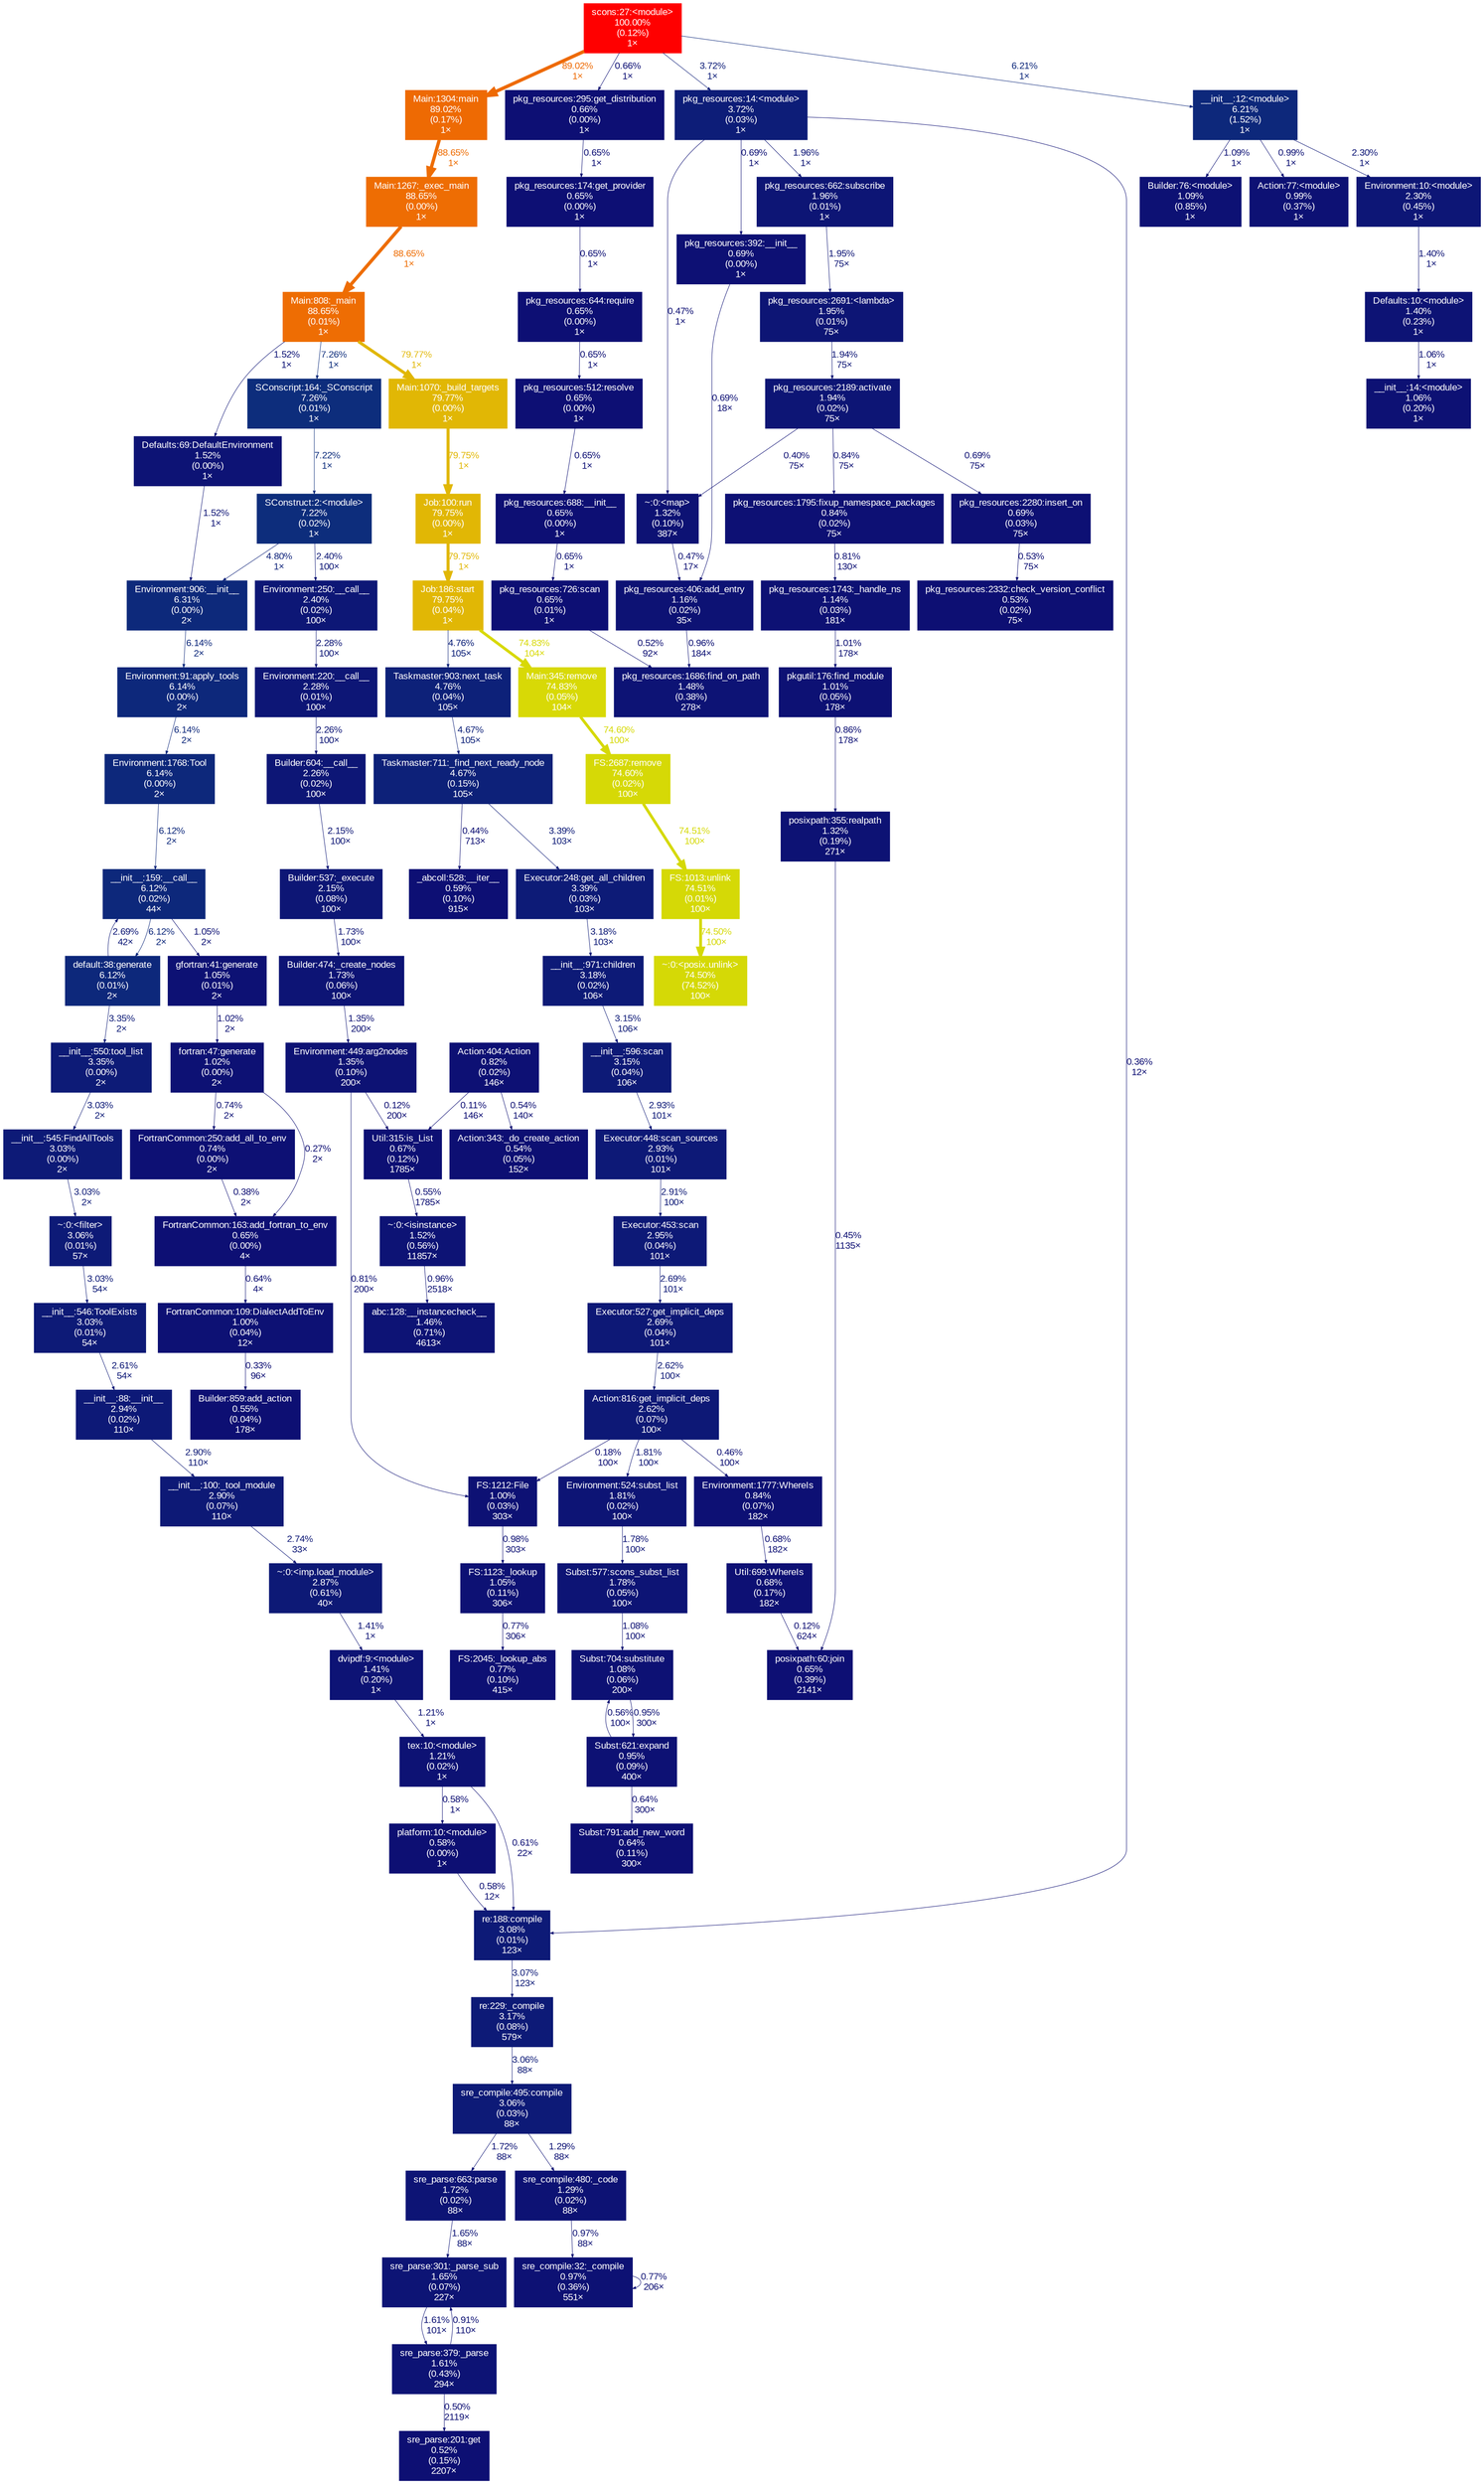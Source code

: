 digraph {
	graph [ranksep=0.25, fontname=Arial, nodesep=0.125];
	node [fontname=Arial, style=filled, height=0, width=0, shape=box, fontcolor=white];
	edge [fontname=Arial];
	0 [color="#0d1475", fontcolor="#ffffff", fontsize="10.00", label="sre_parse:663:parse\n1.72%\n(0.02%)\n88×"];
	0 -> 82 [color="#0d1475", label="1.65%\n88×", arrowsize="0.35", fontsize="10.00", fontcolor="#0d1475", labeldistance="0.50", penwidth="0.50"];
	1 [color="#0d1a77", fontcolor="#ffffff", fontsize="10.00", label="sre_compile:495:compile\n3.06%\n(0.03%)\n88×"];
	1 -> 0 [color="#0d1475", label="1.72%\n88×", arrowsize="0.35", fontsize="10.00", fontcolor="#0d1475", labeldistance="0.50", penwidth="0.50"];
	1 -> 295 [color="#0d1274", label="1.29%\n88×", arrowsize="0.35", fontsize="10.00", fontcolor="#0d1274", labeldistance="0.50", penwidth="0.50"];
	6 [color="#0d2179", fontcolor="#ffffff", fontsize="10.00", label="Taskmaster:711:_find_next_ready_node\n4.67%\n(0.15%)\n105×"];
	6 -> 226 [color="#0d0f73", label="0.44%\n713×", arrowsize="0.35", fontsize="10.00", fontcolor="#0d0f73", labeldistance="0.50", penwidth="0.50"];
	6 -> 155 [color="#0d1b77", label="3.39%\n103×", arrowsize="0.35", fontsize="10.00", fontcolor="#0d1b77", labeldistance="0.50", penwidth="0.50"];
	9 [color="#0d287b", fontcolor="#ffffff", fontsize="10.00", label="__init__:12:<module>\n6.21%\n(1.52%)\n1×"];
	9 -> 78 [color="#0d1174", label="1.09%\n1×", arrowsize="0.35", fontsize="10.00", fontcolor="#0d1174", labeldistance="0.50", penwidth="0.50"];
	9 -> 367 [color="#0d1174", label="0.99%\n1×", arrowsize="0.35", fontsize="10.00", fontcolor="#0d1174", labeldistance="0.50", penwidth="0.50"];
	9 -> 58 [color="#0d1676", label="2.30%\n1×", arrowsize="0.35", fontsize="10.00", fontcolor="#0d1676", labeldistance="0.50", penwidth="0.50"];
	11 [color="#0d1375", fontcolor="#ffffff", fontsize="10.00", label="pkg_resources:1686:find_on_path\n1.48%\n(0.38%)\n278×"];
	26 [color="#0d1375", fontcolor="#ffffff", fontsize="10.00", label="sre_parse:379:_parse\n1.61%\n(0.43%)\n294×"];
	26 -> 82 [color="#0d1174", label="0.91%\n110×", arrowsize="0.35", fontsize="10.00", fontcolor="#0d1174", labeldistance="0.50", penwidth="0.50"];
	26 -> 1117 [color="#0d0f73", label="0.50%\n2119×", arrowsize="0.35", fontsize="10.00", fontcolor="#0d0f73", labeldistance="0.50", penwidth="0.50"];
	28 [color="#0d287b", fontcolor="#ffffff", fontsize="10.00", label="__init__:159:__call__\n6.12%\n(0.02%)\n44×"];
	28 -> 251 [color="#0d1174", label="1.05%\n2×", arrowsize="0.35", fontsize="10.00", fontcolor="#0d1174", labeldistance="0.50", penwidth="0.50"];
	28 -> 380 [color="#0d287b", label="6.12%\n2×", arrowsize="0.35", fontsize="10.00", fontcolor="#0d287b", labeldistance="0.50", penwidth="0.50"];
	31 [color="#0d297b", fontcolor="#ffffff", fontsize="10.00", label="Environment:906:__init__\n6.31%\n(0.00%)\n2×"];
	31 -> 471 [color="#0d287b", label="6.14%\n2×", arrowsize="0.35", fontsize="10.00", fontcolor="#0d287b", labeldistance="0.50", penwidth="0.50"];
	32 [color="#ee6d03", fontcolor="#ffffff", fontsize="10.00", label="Main:808:_main\n88.65%\n(0.01%)\n1×"];
	32 -> 84 [color="#e1b705", label="79.77%\n1×", arrowsize="0.89", fontsize="10.00", fontcolor="#e1b705", labeldistance="3.19", penwidth="3.19"];
	32 -> 105 [color="#0d2d7c", label="7.26%\n1×", arrowsize="0.35", fontsize="10.00", fontcolor="#0d2d7c", labeldistance="0.50", penwidth="0.50"];
	32 -> 1151 [color="#0d1375", label="1.52%\n1×", arrowsize="0.35", fontsize="10.00", fontcolor="#0d1375", labeldistance="0.50", penwidth="0.50"];
	41 [color="#0d0f73", fontcolor="#ffffff", fontsize="10.00", label="Action:343:_do_create_action\n0.54%\n(0.05%)\n152×"];
	43 [color="#0d1074", fontcolor="#ffffff", fontsize="10.00", label="Action:404:Action\n0.82%\n(0.02%)\n146×"];
	43 -> 41 [color="#0d0f73", label="0.54%\n140×", arrowsize="0.35", fontsize="10.00", fontcolor="#0d0f73", labeldistance="0.50", penwidth="0.50"];
	43 -> 462 [color="#0d0d73", label="0.11%\n146×", arrowsize="0.35", fontsize="10.00", fontcolor="#0d0d73", labeldistance="0.50", penwidth="0.50"];
	45 [color="#d8d906", fontcolor="#ffffff", fontsize="10.00", label="Main:345:remove\n74.83%\n(0.05%)\n104×"];
	45 -> 408 [color="#d6d906", label="74.60%\n100×", arrowsize="0.86", fontsize="10.00", fontcolor="#d6d906", labeldistance="2.98", penwidth="2.98"];
	54 [color="#0d1675", fontcolor="#ffffff", fontsize="10.00", label="Builder:537:_execute\n2.15%\n(0.08%)\n100×"];
	54 -> 548 [color="#0d1475", label="1.73%\n100×", arrowsize="0.35", fontsize="10.00", fontcolor="#0d1475", labeldistance="0.50", penwidth="0.50"];
	58 [color="#0d1676", fontcolor="#ffffff", fontsize="10.00", label="Environment:10:<module>\n2.30%\n(0.45%)\n1×"];
	58 -> 93 [color="#0d1375", label="1.40%\n1×", arrowsize="0.35", fontsize="10.00", fontcolor="#0d1375", labeldistance="0.50", penwidth="0.50"];
	67 [color="#0d1976", fontcolor="#ffffff", fontsize="10.00", label="~:0:<imp.load_module>\n2.87%\n(0.61%)\n40×"];
	67 -> 625 [color="#0d1375", label="1.41%\n1×", arrowsize="0.35", fontsize="10.00", fontcolor="#0d1375", labeldistance="0.50", penwidth="0.50"];
	78 [color="#0d1174", fontcolor="#ffffff", fontsize="10.00", label="Builder:76:<module>\n1.09%\n(0.85%)\n1×"];
	79 [color="#0d0f73", fontcolor="#ffffff", fontsize="10.00", label="pkg_resources:2332:check_version_conflict\n0.53%\n(0.02%)\n75×"];
	80 [color="#0d1074", fontcolor="#ffffff", fontsize="10.00", label="pkg_resources:2280:insert_on\n0.69%\n(0.03%)\n75×"];
	80 -> 79 [color="#0d0f73", label="0.53%\n75×", arrowsize="0.35", fontsize="10.00", fontcolor="#0d0f73", labeldistance="0.50", penwidth="0.50"];
	82 [color="#0d1475", fontcolor="#ffffff", fontsize="10.00", label="sre_parse:301:_parse_sub\n1.65%\n(0.07%)\n227×"];
	82 -> 26 [color="#0d1375", label="1.61%\n101×", arrowsize="0.35", fontsize="10.00", fontcolor="#0d1375", labeldistance="0.50", penwidth="0.50"];
	84 [color="#e1b705", fontcolor="#ffffff", fontsize="10.00", label="Main:1070:_build_targets\n79.77%\n(0.00%)\n1×"];
	84 -> 567 [color="#e1b705", label="79.75%\n1×", arrowsize="0.89", fontsize="10.00", fontcolor="#e1b705", labeldistance="3.19", penwidth="3.19"];
	93 [color="#0d1375", fontcolor="#ffffff", fontsize="10.00", label="Defaults:10:<module>\n1.40%\n(0.23%)\n1×"];
	93 -> 111 [color="#0d1174", label="1.06%\n1×", arrowsize="0.35", fontsize="10.00", fontcolor="#0d1174", labeldistance="0.50", penwidth="0.50"];
	105 [color="#0d2d7c", fontcolor="#ffffff", fontsize="10.00", label="SConscript:164:_SConscript\n7.26%\n(0.01%)\n1×"];
	105 -> 1098 [color="#0d2d7c", label="7.22%\n1×", arrowsize="0.35", fontsize="10.00", fontcolor="#0d2d7c", labeldistance="0.50", penwidth="0.50"];
	111 [color="#0d1174", fontcolor="#ffffff", fontsize="10.00", label="__init__:14:<module>\n1.06%\n(0.20%)\n1×"];
	116 [color="#ee6d03", fontcolor="#ffffff", fontsize="10.00", label="Main:1267:_exec_main\n88.65%\n(0.00%)\n1×"];
	116 -> 32 [color="#ee6d03", label="88.65%\n1×", arrowsize="0.94", fontsize="10.00", fontcolor="#ee6d03", labeldistance="3.55", penwidth="3.55"];
	135 [color="#0d1174", fontcolor="#ffffff", fontsize="10.00", label="FS:1123:_lookup\n1.05%\n(0.11%)\n306×"];
	135 -> 406 [color="#0d1074", label="0.77%\n306×", arrowsize="0.35", fontsize="10.00", fontcolor="#0d1074", labeldistance="0.50", penwidth="0.50"];
	136 [color="#0d1174", fontcolor="#ffffff", fontsize="10.00", label="FS:1212:File\n1.00%\n(0.03%)\n303×"];
	136 -> 135 [color="#0d1174", label="0.98%\n303×", arrowsize="0.35", fontsize="10.00", fontcolor="#0d1174", labeldistance="0.50", penwidth="0.50"];
	153 [color="#0d1375", fontcolor="#ffffff", fontsize="10.00", label="abc:128:__instancecheck__\n1.46%\n(0.71%)\n4613×"];
	155 [color="#0d1b77", fontcolor="#ffffff", fontsize="10.00", label="Executor:248:get_all_children\n3.39%\n(0.03%)\n103×"];
	155 -> 653 [color="#0d1a77", label="3.18%\n103×", arrowsize="0.35", fontsize="10.00", fontcolor="#0d1a77", labeldistance="0.50", penwidth="0.50"];
	159 [color="#ee6a03", fontcolor="#ffffff", fontsize="10.00", label="Main:1304:main\n89.02%\n(0.17%)\n1×"];
	159 -> 116 [color="#ee6d03", label="88.65%\n1×", arrowsize="0.94", fontsize="10.00", fontcolor="#ee6d03", labeldistance="3.55", penwidth="3.55"];
	160 [color="#ff0000", fontcolor="#ffffff", fontsize="10.00", label="scons:27:<module>\n100.00%\n(0.12%)\n1×"];
	160 -> 393 [color="#0d0f74", label="0.66%\n1×", arrowsize="0.35", fontsize="10.00", fontcolor="#0d0f74", labeldistance="0.50", penwidth="0.50"];
	160 -> 170 [color="#0d1d78", label="3.72%\n1×", arrowsize="0.35", fontsize="10.00", fontcolor="#0d1d78", labeldistance="0.50", penwidth="0.50"];
	160 -> 9 [color="#0d287b", label="6.21%\n1×", arrowsize="0.35", fontsize="10.00", fontcolor="#0d287b", labeldistance="0.50", penwidth="0.50"];
	160 -> 159 [color="#ee6a03", label="89.02%\n1×", arrowsize="0.94", fontsize="10.00", fontcolor="#ee6a03", labeldistance="3.56", penwidth="3.56"];
	162 [color="#e1b705", fontcolor="#ffffff", fontsize="10.00", label="Job:186:start\n79.75%\n(0.04%)\n1×"];
	162 -> 45 [color="#d8d906", label="74.83%\n104×", arrowsize="0.87", fontsize="10.00", fontcolor="#d8d906", labeldistance="2.99", penwidth="2.99"];
	162 -> 668 [color="#0d2179", label="4.76%\n105×", arrowsize="0.35", fontsize="10.00", fontcolor="#0d2179", labeldistance="0.50", penwidth="0.50"];
	170 [color="#0d1d78", fontcolor="#ffffff", fontsize="10.00", label="pkg_resources:14:<module>\n3.72%\n(0.03%)\n1×"];
	170 -> 965 [color="#0d1074", label="0.69%\n1×", arrowsize="0.35", fontsize="10.00", fontcolor="#0d1074", labeldistance="0.50", penwidth="0.50"];
	170 -> 695 [color="#0d1575", label="1.96%\n1×", arrowsize="0.35", fontsize="10.00", fontcolor="#0d1575", labeldistance="0.50", penwidth="0.50"];
	170 -> 486 [color="#0d0f73", label="0.47%\n1×", arrowsize="0.35", fontsize="10.00", fontcolor="#0d0f73", labeldistance="0.50", penwidth="0.50"];
	170 -> 1142 [color="#0d0e73", label="0.36%\n12×", arrowsize="0.35", fontsize="10.00", fontcolor="#0d0e73", labeldistance="0.50", penwidth="0.50"];
	194 [color="#0d1a77", fontcolor="#ffffff", fontsize="10.00", label="__init__:546:ToolExists\n3.03%\n(0.01%)\n54×"];
	194 -> 594 [color="#0d1876", label="2.61%\n54×", arrowsize="0.35", fontsize="10.00", fontcolor="#0d1876", labeldistance="0.50", penwidth="0.50"];
	210 [color="#0d1977", fontcolor="#ffffff", fontsize="10.00", label="Executor:453:scan\n2.95%\n(0.04%)\n101×"];
	210 -> 426 [color="#0d1876", label="2.69%\n101×", arrowsize="0.35", fontsize="10.00", fontcolor="#0d1876", labeldistance="0.50", penwidth="0.50"];
	226 [color="#0d0f74", fontcolor="#ffffff", fontsize="10.00", label="_abcoll:528:__iter__\n0.59%\n(0.10%)\n915×"];
	250 [color="#0d1174", fontcolor="#ffffff", fontsize="10.00", label="FortranCommon:109:DialectAddToEnv\n1.00%\n(0.04%)\n12×"];
	250 -> 494 [color="#0d0e73", label="0.33%\n96×", arrowsize="0.35", fontsize="10.00", fontcolor="#0d0e73", labeldistance="0.50", penwidth="0.50"];
	251 [color="#0d1174", fontcolor="#ffffff", fontsize="10.00", label="gfortran:41:generate\n1.05%\n(0.01%)\n2×"];
	251 -> 265 [color="#0d1174", label="1.02%\n2×", arrowsize="0.35", fontsize="10.00", fontcolor="#0d1174", labeldistance="0.50", penwidth="0.50"];
	265 [color="#0d1174", fontcolor="#ffffff", fontsize="10.00", label="fortran:47:generate\n1.02%\n(0.00%)\n2×"];
	265 -> 266 [color="#0d0e73", label="0.27%\n2×", arrowsize="0.35", fontsize="10.00", fontcolor="#0d0e73", labeldistance="0.50", penwidth="0.50"];
	265 -> 372 [color="#0d1074", label="0.74%\n2×", arrowsize="0.35", fontsize="10.00", fontcolor="#0d1074", labeldistance="0.50", penwidth="0.50"];
	266 [color="#0d0f74", fontcolor="#ffffff", fontsize="10.00", label="FortranCommon:163:add_fortran_to_env\n0.65%\n(0.00%)\n4×"];
	266 -> 250 [color="#0d0f74", label="0.64%\n4×", arrowsize="0.35", fontsize="10.00", fontcolor="#0d0f74", labeldistance="0.50", penwidth="0.50"];
	290 [color="#0d1876", fontcolor="#ffffff", fontsize="10.00", label="Action:816:get_implicit_deps\n2.62%\n(0.07%)\n100×"];
	290 -> 136 [color="#0d0d73", label="0.18%\n100×", arrowsize="0.35", fontsize="10.00", fontcolor="#0d0d73", labeldistance="0.50", penwidth="0.50"];
	290 -> 683 [color="#0d0f73", label="0.46%\n100×", arrowsize="0.35", fontsize="10.00", fontcolor="#0d0f73", labeldistance="0.50", penwidth="0.50"];
	290 -> 497 [color="#0d1475", label="1.81%\n100×", arrowsize="0.35", fontsize="10.00", fontcolor="#0d1475", labeldistance="0.50", penwidth="0.50"];
	295 [color="#0d1274", fontcolor="#ffffff", fontsize="10.00", label="sre_compile:480:_code\n1.29%\n(0.02%)\n88×"];
	295 -> 877 [color="#0d1174", label="0.97%\n88×", arrowsize="0.35", fontsize="10.00", fontcolor="#0d1174", labeldistance="0.50", penwidth="0.50"];
	297 [color="#0d0f74", fontcolor="#ffffff", fontsize="10.00", label="pkg_resources:512:resolve\n0.65%\n(0.00%)\n1×"];
	297 -> 616 [color="#0d0f74", label="0.65%\n1×", arrowsize="0.35", fontsize="10.00", fontcolor="#0d0f74", labeldistance="0.50", penwidth="0.50"];
	314 [color="#0d1174", fontcolor="#ffffff", fontsize="10.00", label="pkg_resources:1743:_handle_ns\n1.14%\n(0.03%)\n181×"];
	314 -> 419 [color="#0d1174", label="1.01%\n178×", arrowsize="0.35", fontsize="10.00", fontcolor="#0d1174", labeldistance="0.50", penwidth="0.50"];
	331 [color="#0d1074", fontcolor="#ffffff", fontsize="10.00", label="Util:699:WhereIs\n0.68%\n(0.17%)\n182×"];
	331 -> 888 [color="#0d0d73", label="0.12%\n624×", arrowsize="0.35", fontsize="10.00", fontcolor="#0d0d73", labeldistance="0.50", penwidth="0.50"];
	367 [color="#0d1174", fontcolor="#ffffff", fontsize="10.00", label="Action:77:<module>\n0.99%\n(0.37%)\n1×"];
	372 [color="#0d1074", fontcolor="#ffffff", fontsize="10.00", label="FortranCommon:250:add_all_to_env\n0.74%\n(0.00%)\n2×"];
	372 -> 266 [color="#0d0e73", label="0.38%\n2×", arrowsize="0.35", fontsize="10.00", fontcolor="#0d0e73", labeldistance="0.50", penwidth="0.50"];
	379 [color="#0d287b", fontcolor="#ffffff", fontsize="10.00", label="Environment:1768:Tool\n6.14%\n(0.00%)\n2×"];
	379 -> 28 [color="#0d287b", label="6.12%\n2×", arrowsize="0.35", fontsize="10.00", fontcolor="#0d287b", labeldistance="0.50", penwidth="0.50"];
	380 [color="#0d287b", fontcolor="#ffffff", fontsize="10.00", label="default:38:generate\n6.12%\n(0.01%)\n2×"];
	380 -> 608 [color="#0d1b77", label="3.35%\n2×", arrowsize="0.35", fontsize="10.00", fontcolor="#0d1b77", labeldistance="0.50", penwidth="0.50"];
	380 -> 28 [color="#0d1876", label="2.69%\n42×", arrowsize="0.35", fontsize="10.00", fontcolor="#0d1876", labeldistance="0.50", penwidth="0.50"];
	392 [color="#0d0f74", fontcolor="#ffffff", fontsize="10.00", label="pkg_resources:174:get_provider\n0.65%\n(0.00%)\n1×"];
	392 -> 716 [color="#0d0f74", label="0.65%\n1×", arrowsize="0.35", fontsize="10.00", fontcolor="#0d0f74", labeldistance="0.50", penwidth="0.50"];
	393 [color="#0d0f74", fontcolor="#ffffff", fontsize="10.00", label="pkg_resources:295:get_distribution\n0.66%\n(0.00%)\n1×"];
	393 -> 392 [color="#0d0f74", label="0.65%\n1×", arrowsize="0.35", fontsize="10.00", fontcolor="#0d0f74", labeldistance="0.50", penwidth="0.50"];
	394 [color="#d5d906", fontcolor="#ffffff", fontsize="10.00", label="~:0:<posix.unlink>\n74.50%\n(74.52%)\n100×"];
	395 [color="#d5d906", fontcolor="#ffffff", fontsize="10.00", label="FS:1013:unlink\n74.51%\n(0.01%)\n100×"];
	395 -> 394 [color="#d5d906", label="74.50%\n100×", arrowsize="0.86", fontsize="10.00", fontcolor="#d5d906", labeldistance="2.98", penwidth="2.98"];
	404 [color="#0d1475", fontcolor="#ffffff", fontsize="10.00", label="Subst:577:scons_subst_list\n1.78%\n(0.05%)\n100×"];
	404 -> 519 [color="#0d1174", label="1.08%\n100×", arrowsize="0.35", fontsize="10.00", fontcolor="#0d1174", labeldistance="0.50", penwidth="0.50"];
	406 [color="#0d1074", fontcolor="#ffffff", fontsize="10.00", label="FS:2045:_lookup_abs\n0.77%\n(0.10%)\n415×"];
	408 [color="#d6d906", fontcolor="#ffffff", fontsize="10.00", label="FS:2687:remove\n74.60%\n(0.02%)\n100×"];
	408 -> 395 [color="#d5d906", label="74.51%\n100×", arrowsize="0.86", fontsize="10.00", fontcolor="#d5d906", labeldistance="2.98", penwidth="2.98"];
	418 [color="#0d1274", fontcolor="#ffffff", fontsize="10.00", label="posixpath:355:realpath\n1.32%\n(0.19%)\n271×"];
	418 -> 888 [color="#0d0f73", label="0.45%\n1135×", arrowsize="0.35", fontsize="10.00", fontcolor="#0d0f73", labeldistance="0.50", penwidth="0.50"];
	419 [color="#0d1174", fontcolor="#ffffff", fontsize="10.00", label="pkgutil:176:find_module\n1.01%\n(0.05%)\n178×"];
	419 -> 418 [color="#0d1074", label="0.86%\n178×", arrowsize="0.35", fontsize="10.00", fontcolor="#0d1074", labeldistance="0.50", penwidth="0.50"];
	426 [color="#0d1876", fontcolor="#ffffff", fontsize="10.00", label="Executor:527:get_implicit_deps\n2.69%\n(0.04%)\n101×"];
	426 -> 290 [color="#0d1876", label="2.62%\n100×", arrowsize="0.35", fontsize="10.00", fontcolor="#0d1876", labeldistance="0.50", penwidth="0.50"];
	429 [color="#0d1a77", fontcolor="#ffffff", fontsize="10.00", label="re:229:_compile\n3.17%\n(0.08%)\n579×"];
	429 -> 1 [color="#0d1a77", label="3.06%\n88×", arrowsize="0.35", fontsize="10.00", fontcolor="#0d1a77", labeldistance="0.50", penwidth="0.50"];
	448 [color="#0d1676", fontcolor="#ffffff", fontsize="10.00", label="Builder:604:__call__\n2.26%\n(0.02%)\n100×"];
	448 -> 54 [color="#0d1675", label="2.15%\n100×", arrowsize="0.35", fontsize="10.00", fontcolor="#0d1675", labeldistance="0.50", penwidth="0.50"];
	449 [color="#0d1676", fontcolor="#ffffff", fontsize="10.00", label="Environment:220:__call__\n2.28%\n(0.01%)\n100×"];
	449 -> 448 [color="#0d1676", label="2.26%\n100×", arrowsize="0.35", fontsize="10.00", fontcolor="#0d1676", labeldistance="0.50", penwidth="0.50"];
	462 [color="#0d1074", fontcolor="#ffffff", fontsize="10.00", label="Util:315:is_List\n0.67%\n(0.12%)\n1785×"];
	462 -> 739 [color="#0d0f73", label="0.55%\n1785×", arrowsize="0.35", fontsize="10.00", fontcolor="#0d0f73", labeldistance="0.50", penwidth="0.50"];
	464 [color="#0d1274", fontcolor="#ffffff", fontsize="10.00", label="Environment:449:arg2nodes\n1.35%\n(0.10%)\n200×"];
	464 -> 136 [color="#0d1074", label="0.81%\n200×", arrowsize="0.35", fontsize="10.00", fontcolor="#0d1074", labeldistance="0.50", penwidth="0.50"];
	464 -> 462 [color="#0d0d73", label="0.12%\n200×", arrowsize="0.35", fontsize="10.00", fontcolor="#0d0d73", labeldistance="0.50", penwidth="0.50"];
	471 [color="#0d287b", fontcolor="#ffffff", fontsize="10.00", label="Environment:91:apply_tools\n6.14%\n(0.00%)\n2×"];
	471 -> 379 [color="#0d287b", label="6.14%\n2×", arrowsize="0.35", fontsize="10.00", fontcolor="#0d287b", labeldistance="0.50", penwidth="0.50"];
	473 [color="#0d1776", fontcolor="#ffffff", fontsize="10.00", label="Environment:250:__call__\n2.40%\n(0.02%)\n100×"];
	473 -> 449 [color="#0d1676", label="2.28%\n100×", arrowsize="0.35", fontsize="10.00", fontcolor="#0d1676", labeldistance="0.50", penwidth="0.50"];
	486 [color="#0d1274", fontcolor="#ffffff", fontsize="10.00", label="~:0:<map>\n1.32%\n(0.10%)\n387×"];
	486 -> 918 [color="#0d0f73", label="0.47%\n17×", arrowsize="0.35", fontsize="10.00", fontcolor="#0d0f73", labeldistance="0.50", penwidth="0.50"];
	494 [color="#0d0f73", fontcolor="#ffffff", fontsize="10.00", label="Builder:859:add_action\n0.55%\n(0.04%)\n178×"];
	497 [color="#0d1475", fontcolor="#ffffff", fontsize="10.00", label="Environment:524:subst_list\n1.81%\n(0.02%)\n100×"];
	497 -> 404 [color="#0d1475", label="1.78%\n100×", arrowsize="0.35", fontsize="10.00", fontcolor="#0d1475", labeldistance="0.50", penwidth="0.50"];
	499 [color="#0d0f74", fontcolor="#ffffff", fontsize="10.00", label="Subst:791:add_new_word\n0.64%\n(0.11%)\n300×"];
	518 [color="#0d1174", fontcolor="#ffffff", fontsize="10.00", label="Subst:621:expand\n0.95%\n(0.09%)\n400×"];
	518 -> 519 [color="#0d0f73", label="0.56%\n100×", arrowsize="0.35", fontsize="10.00", fontcolor="#0d0f73", labeldistance="0.50", penwidth="0.50"];
	518 -> 499 [color="#0d0f74", label="0.64%\n300×", arrowsize="0.35", fontsize="10.00", fontcolor="#0d0f74", labeldistance="0.50", penwidth="0.50"];
	519 [color="#0d1174", fontcolor="#ffffff", fontsize="10.00", label="Subst:704:substitute\n1.08%\n(0.06%)\n200×"];
	519 -> 518 [color="#0d1174", label="0.95%\n300×", arrowsize="0.35", fontsize="10.00", fontcolor="#0d1174", labeldistance="0.50", penwidth="0.50"];
	525 [color="#0d1074", fontcolor="#ffffff", fontsize="10.00", label="pkg_resources:1795:fixup_namespace_packages\n0.84%\n(0.02%)\n75×"];
	525 -> 314 [color="#0d1074", label="0.81%\n130×", arrowsize="0.35", fontsize="10.00", fontcolor="#0d1074", labeldistance="0.50", penwidth="0.50"];
	548 [color="#0d1475", fontcolor="#ffffff", fontsize="10.00", label="Builder:474:_create_nodes\n1.73%\n(0.06%)\n100×"];
	548 -> 464 [color="#0d1274", label="1.35%\n200×", arrowsize="0.35", fontsize="10.00", fontcolor="#0d1274", labeldistance="0.50", penwidth="0.50"];
	567 [color="#e1b705", fontcolor="#ffffff", fontsize="10.00", label="Job:100:run\n79.75%\n(0.00%)\n1×"];
	567 -> 162 [color="#e1b705", label="79.75%\n1×", arrowsize="0.89", fontsize="10.00", fontcolor="#e1b705", labeldistance="3.19", penwidth="3.19"];
	573 [color="#0d1a77", fontcolor="#ffffff", fontsize="10.00", label="__init__:596:scan\n3.15%\n(0.04%)\n106×"];
	573 -> 1032 [color="#0d1977", label="2.93%\n101×", arrowsize="0.35", fontsize="10.00", fontcolor="#0d1977", labeldistance="0.50", penwidth="0.50"];
	594 [color="#0d1977", fontcolor="#ffffff", fontsize="10.00", label="__init__:88:__init__\n2.94%\n(0.02%)\n110×"];
	594 -> 676 [color="#0d1976", label="2.90%\n110×", arrowsize="0.35", fontsize="10.00", fontcolor="#0d1976", labeldistance="0.50", penwidth="0.50"];
	607 [color="#0d1a77", fontcolor="#ffffff", fontsize="10.00", label="__init__:545:FindAllTools\n3.03%\n(0.00%)\n2×"];
	607 -> 1137 [color="#0d1a77", label="3.03%\n2×", arrowsize="0.35", fontsize="10.00", fontcolor="#0d1a77", labeldistance="0.50", penwidth="0.50"];
	608 [color="#0d1b77", fontcolor="#ffffff", fontsize="10.00", label="__init__:550:tool_list\n3.35%\n(0.00%)\n2×"];
	608 -> 607 [color="#0d1a77", label="3.03%\n2×", arrowsize="0.35", fontsize="10.00", fontcolor="#0d1a77", labeldistance="0.50", penwidth="0.50"];
	616 [color="#0d0f74", fontcolor="#ffffff", fontsize="10.00", label="pkg_resources:688:__init__\n0.65%\n(0.00%)\n1×"];
	616 -> 1083 [color="#0d0f74", label="0.65%\n1×", arrowsize="0.35", fontsize="10.00", fontcolor="#0d0f74", labeldistance="0.50", penwidth="0.50"];
	624 [color="#0d1274", fontcolor="#ffffff", fontsize="10.00", label="tex:10:<module>\n1.21%\n(0.02%)\n1×"];
	624 -> 836 [color="#0d0f73", label="0.58%\n1×", arrowsize="0.35", fontsize="10.00", fontcolor="#0d0f73", labeldistance="0.50", penwidth="0.50"];
	624 -> 1142 [color="#0d0f74", label="0.61%\n22×", arrowsize="0.35", fontsize="10.00", fontcolor="#0d0f74", labeldistance="0.50", penwidth="0.50"];
	625 [color="#0d1375", fontcolor="#ffffff", fontsize="10.00", label="dvipdf:9:<module>\n1.41%\n(0.20%)\n1×"];
	625 -> 624 [color="#0d1274", label="1.21%\n1×", arrowsize="0.35", fontsize="10.00", fontcolor="#0d1274", labeldistance="0.50", penwidth="0.50"];
	626 [color="#0d1575", fontcolor="#ffffff", fontsize="10.00", label="pkg_resources:2189:activate\n1.94%\n(0.02%)\n75×"];
	626 -> 80 [color="#0d1074", label="0.69%\n75×", arrowsize="0.35", fontsize="10.00", fontcolor="#0d1074", labeldistance="0.50", penwidth="0.50"];
	626 -> 525 [color="#0d1074", label="0.84%\n75×", arrowsize="0.35", fontsize="10.00", fontcolor="#0d1074", labeldistance="0.50", penwidth="0.50"];
	626 -> 486 [color="#0d0e73", label="0.40%\n75×", arrowsize="0.35", fontsize="10.00", fontcolor="#0d0e73", labeldistance="0.50", penwidth="0.50"];
	627 [color="#0d1575", fontcolor="#ffffff", fontsize="10.00", label="pkg_resources:2691:<lambda>\n1.95%\n(0.01%)\n75×"];
	627 -> 626 [color="#0d1575", label="1.94%\n75×", arrowsize="0.35", fontsize="10.00", fontcolor="#0d1575", labeldistance="0.50", penwidth="0.50"];
	653 [color="#0d1a77", fontcolor="#ffffff", fontsize="10.00", label="__init__:971:children\n3.18%\n(0.02%)\n106×"];
	653 -> 573 [color="#0d1a77", label="3.15%\n106×", arrowsize="0.35", fontsize="10.00", fontcolor="#0d1a77", labeldistance="0.50", penwidth="0.50"];
	668 [color="#0d2179", fontcolor="#ffffff", fontsize="10.00", label="Taskmaster:903:next_task\n4.76%\n(0.04%)\n105×"];
	668 -> 6 [color="#0d2179", label="4.67%\n105×", arrowsize="0.35", fontsize="10.00", fontcolor="#0d2179", labeldistance="0.50", penwidth="0.50"];
	676 [color="#0d1976", fontcolor="#ffffff", fontsize="10.00", label="__init__:100:_tool_module\n2.90%\n(0.07%)\n110×"];
	676 -> 67 [color="#0d1876", label="2.74%\n33×", arrowsize="0.35", fontsize="10.00", fontcolor="#0d1876", labeldistance="0.50", penwidth="0.50"];
	683 [color="#0d1074", fontcolor="#ffffff", fontsize="10.00", label="Environment:1777:WhereIs\n0.84%\n(0.07%)\n182×"];
	683 -> 331 [color="#0d1074", label="0.68%\n182×", arrowsize="0.35", fontsize="10.00", fontcolor="#0d1074", labeldistance="0.50", penwidth="0.50"];
	695 [color="#0d1575", fontcolor="#ffffff", fontsize="10.00", label="pkg_resources:662:subscribe\n1.96%\n(0.01%)\n1×"];
	695 -> 627 [color="#0d1575", label="1.95%\n75×", arrowsize="0.35", fontsize="10.00", fontcolor="#0d1575", labeldistance="0.50", penwidth="0.50"];
	716 [color="#0d0f74", fontcolor="#ffffff", fontsize="10.00", label="pkg_resources:644:require\n0.65%\n(0.00%)\n1×"];
	716 -> 297 [color="#0d0f74", label="0.65%\n1×", arrowsize="0.35", fontsize="10.00", fontcolor="#0d0f74", labeldistance="0.50", penwidth="0.50"];
	739 [color="#0d1375", fontcolor="#ffffff", fontsize="10.00", label="~:0:<isinstance>\n1.52%\n(0.56%)\n11857×"];
	739 -> 153 [color="#0d1174", label="0.96%\n2518×", arrowsize="0.35", fontsize="10.00", fontcolor="#0d1174", labeldistance="0.50", penwidth="0.50"];
	836 [color="#0d0f73", fontcolor="#ffffff", fontsize="10.00", label="platform:10:<module>\n0.58%\n(0.00%)\n1×"];
	836 -> 1142 [color="#0d0f73", label="0.58%\n12×", arrowsize="0.35", fontsize="10.00", fontcolor="#0d0f73", labeldistance="0.50", penwidth="0.50"];
	877 [color="#0d1174", fontcolor="#ffffff", fontsize="10.00", label="sre_compile:32:_compile\n0.97%\n(0.36%)\n551×"];
	877 -> 877 [color="#0d1074", label="0.77%\n206×", arrowsize="0.35", fontsize="10.00", fontcolor="#0d1074", labeldistance="0.50", penwidth="0.50"];
	888 [color="#0d0f74", fontcolor="#ffffff", fontsize="10.00", label="posixpath:60:join\n0.65%\n(0.39%)\n2141×"];
	918 [color="#0d1274", fontcolor="#ffffff", fontsize="10.00", label="pkg_resources:406:add_entry\n1.16%\n(0.02%)\n35×"];
	918 -> 11 [color="#0d1174", label="0.96%\n184×", arrowsize="0.35", fontsize="10.00", fontcolor="#0d1174", labeldistance="0.50", penwidth="0.50"];
	965 [color="#0d1074", fontcolor="#ffffff", fontsize="10.00", label="pkg_resources:392:__init__\n0.69%\n(0.00%)\n1×"];
	965 -> 918 [color="#0d1074", label="0.69%\n18×", arrowsize="0.35", fontsize="10.00", fontcolor="#0d1074", labeldistance="0.50", penwidth="0.50"];
	1032 [color="#0d1977", fontcolor="#ffffff", fontsize="10.00", label="Executor:448:scan_sources\n2.93%\n(0.01%)\n101×"];
	1032 -> 210 [color="#0d1976", label="2.91%\n100×", arrowsize="0.35", fontsize="10.00", fontcolor="#0d1976", labeldistance="0.50", penwidth="0.50"];
	1083 [color="#0d0f74", fontcolor="#ffffff", fontsize="10.00", label="pkg_resources:726:scan\n0.65%\n(0.01%)\n1×"];
	1083 -> 11 [color="#0d0f73", label="0.52%\n92×", arrowsize="0.35", fontsize="10.00", fontcolor="#0d0f73", labeldistance="0.50", penwidth="0.50"];
	1098 [color="#0d2d7c", fontcolor="#ffffff", fontsize="10.00", label="SConstruct:2:<module>\n7.22%\n(0.02%)\n1×"];
	1098 -> 473 [color="#0d1776", label="2.40%\n100×", arrowsize="0.35", fontsize="10.00", fontcolor="#0d1776", labeldistance="0.50", penwidth="0.50"];
	1098 -> 31 [color="#0d2179", label="4.80%\n1×", arrowsize="0.35", fontsize="10.00", fontcolor="#0d2179", labeldistance="0.50", penwidth="0.50"];
	1117 [color="#0d0f73", fontcolor="#ffffff", fontsize="10.00", label="sre_parse:201:get\n0.52%\n(0.15%)\n2207×"];
	1137 [color="#0d1a77", fontcolor="#ffffff", fontsize="10.00", label="~:0:<filter>\n3.06%\n(0.01%)\n57×"];
	1137 -> 194 [color="#0d1a77", label="3.03%\n54×", arrowsize="0.35", fontsize="10.00", fontcolor="#0d1a77", labeldistance="0.50", penwidth="0.50"];
	1142 [color="#0d1a77", fontcolor="#ffffff", fontsize="10.00", label="re:188:compile\n3.08%\n(0.01%)\n123×"];
	1142 -> 429 [color="#0d1a77", label="3.07%\n123×", arrowsize="0.35", fontsize="10.00", fontcolor="#0d1a77", labeldistance="0.50", penwidth="0.50"];
	1151 [color="#0d1375", fontcolor="#ffffff", fontsize="10.00", label="Defaults:69:DefaultEnvironment\n1.52%\n(0.00%)\n1×"];
	1151 -> 31 [color="#0d1375", label="1.52%\n1×", arrowsize="0.35", fontsize="10.00", fontcolor="#0d1375", labeldistance="0.50", penwidth="0.50"];
}
